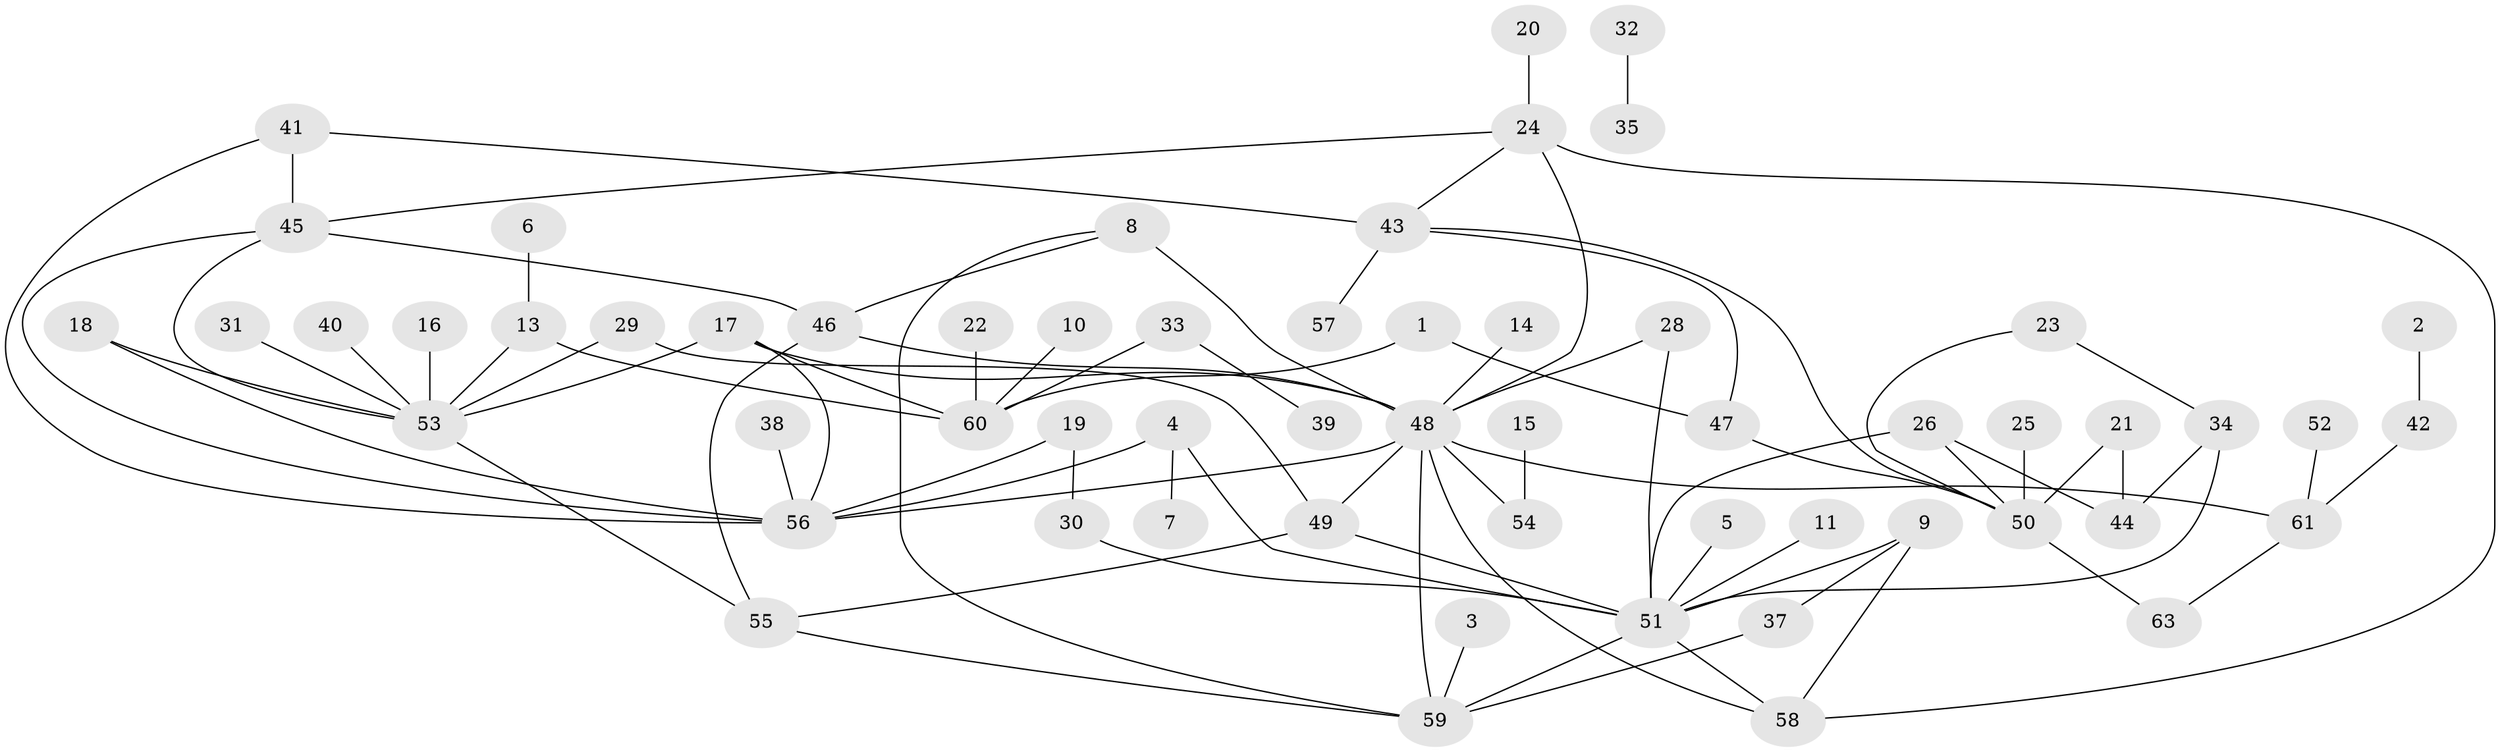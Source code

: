 // original degree distribution, {3: 0.264, 2: 0.296, 1: 0.24, 5: 0.024, 4: 0.104, 6: 0.024, 0: 0.032, 7: 0.016}
// Generated by graph-tools (version 1.1) at 2025/25/03/09/25 03:25:21]
// undirected, 59 vertices, 86 edges
graph export_dot {
graph [start="1"]
  node [color=gray90,style=filled];
  1;
  2;
  3;
  4;
  5;
  6;
  7;
  8;
  9;
  10;
  11;
  13;
  14;
  15;
  16;
  17;
  18;
  19;
  20;
  21;
  22;
  23;
  24;
  25;
  26;
  28;
  29;
  30;
  31;
  32;
  33;
  34;
  35;
  37;
  38;
  39;
  40;
  41;
  42;
  43;
  44;
  45;
  46;
  47;
  48;
  49;
  50;
  51;
  52;
  53;
  54;
  55;
  56;
  57;
  58;
  59;
  60;
  61;
  63;
  1 -- 47 [weight=1.0];
  1 -- 60 [weight=1.0];
  2 -- 42 [weight=1.0];
  3 -- 59 [weight=1.0];
  4 -- 7 [weight=1.0];
  4 -- 51 [weight=1.0];
  4 -- 56 [weight=1.0];
  5 -- 51 [weight=1.0];
  6 -- 13 [weight=1.0];
  8 -- 46 [weight=1.0];
  8 -- 48 [weight=2.0];
  8 -- 59 [weight=1.0];
  9 -- 37 [weight=1.0];
  9 -- 51 [weight=1.0];
  9 -- 58 [weight=1.0];
  10 -- 60 [weight=1.0];
  11 -- 51 [weight=1.0];
  13 -- 53 [weight=1.0];
  13 -- 60 [weight=1.0];
  14 -- 48 [weight=1.0];
  15 -- 54 [weight=1.0];
  16 -- 53 [weight=1.0];
  17 -- 48 [weight=1.0];
  17 -- 53 [weight=1.0];
  17 -- 56 [weight=1.0];
  17 -- 60 [weight=1.0];
  18 -- 53 [weight=1.0];
  18 -- 56 [weight=1.0];
  19 -- 30 [weight=1.0];
  19 -- 56 [weight=1.0];
  20 -- 24 [weight=1.0];
  21 -- 44 [weight=1.0];
  21 -- 50 [weight=1.0];
  22 -- 60 [weight=1.0];
  23 -- 34 [weight=1.0];
  23 -- 50 [weight=1.0];
  24 -- 43 [weight=1.0];
  24 -- 45 [weight=1.0];
  24 -- 48 [weight=1.0];
  24 -- 58 [weight=1.0];
  25 -- 50 [weight=2.0];
  26 -- 44 [weight=1.0];
  26 -- 50 [weight=1.0];
  26 -- 51 [weight=1.0];
  28 -- 48 [weight=1.0];
  28 -- 51 [weight=1.0];
  29 -- 49 [weight=1.0];
  29 -- 53 [weight=1.0];
  30 -- 51 [weight=1.0];
  31 -- 53 [weight=1.0];
  32 -- 35 [weight=1.0];
  33 -- 39 [weight=1.0];
  33 -- 60 [weight=1.0];
  34 -- 44 [weight=1.0];
  34 -- 51 [weight=1.0];
  37 -- 59 [weight=1.0];
  38 -- 56 [weight=1.0];
  40 -- 53 [weight=1.0];
  41 -- 43 [weight=1.0];
  41 -- 45 [weight=1.0];
  41 -- 56 [weight=1.0];
  42 -- 61 [weight=1.0];
  43 -- 47 [weight=1.0];
  43 -- 50 [weight=1.0];
  43 -- 57 [weight=2.0];
  45 -- 46 [weight=1.0];
  45 -- 53 [weight=1.0];
  45 -- 56 [weight=1.0];
  46 -- 48 [weight=1.0];
  46 -- 55 [weight=1.0];
  47 -- 50 [weight=1.0];
  48 -- 49 [weight=1.0];
  48 -- 54 [weight=1.0];
  48 -- 56 [weight=1.0];
  48 -- 58 [weight=1.0];
  48 -- 59 [weight=1.0];
  48 -- 61 [weight=1.0];
  49 -- 51 [weight=1.0];
  49 -- 55 [weight=1.0];
  50 -- 63 [weight=1.0];
  51 -- 58 [weight=1.0];
  51 -- 59 [weight=1.0];
  52 -- 61 [weight=1.0];
  53 -- 55 [weight=1.0];
  55 -- 59 [weight=1.0];
  61 -- 63 [weight=1.0];
}
